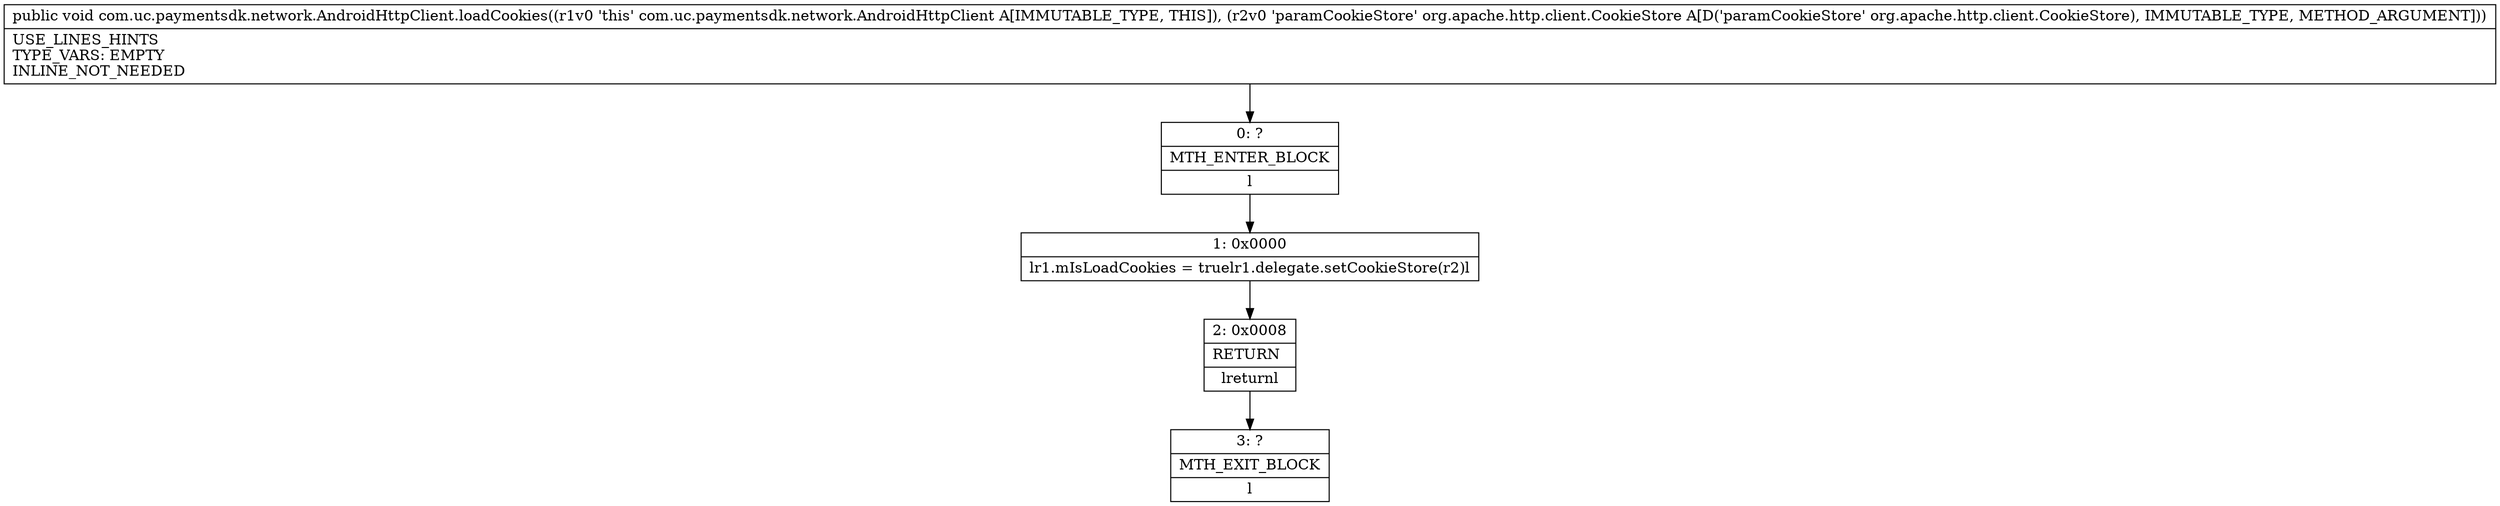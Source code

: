 digraph "CFG forcom.uc.paymentsdk.network.AndroidHttpClient.loadCookies(Lorg\/apache\/http\/client\/CookieStore;)V" {
Node_0 [shape=record,label="{0\:\ ?|MTH_ENTER_BLOCK\l|l}"];
Node_1 [shape=record,label="{1\:\ 0x0000|lr1.mIsLoadCookies = truelr1.delegate.setCookieStore(r2)l}"];
Node_2 [shape=record,label="{2\:\ 0x0008|RETURN\l|lreturnl}"];
Node_3 [shape=record,label="{3\:\ ?|MTH_EXIT_BLOCK\l|l}"];
MethodNode[shape=record,label="{public void com.uc.paymentsdk.network.AndroidHttpClient.loadCookies((r1v0 'this' com.uc.paymentsdk.network.AndroidHttpClient A[IMMUTABLE_TYPE, THIS]), (r2v0 'paramCookieStore' org.apache.http.client.CookieStore A[D('paramCookieStore' org.apache.http.client.CookieStore), IMMUTABLE_TYPE, METHOD_ARGUMENT]))  | USE_LINES_HINTS\lTYPE_VARS: EMPTY\lINLINE_NOT_NEEDED\l}"];
MethodNode -> Node_0;
Node_0 -> Node_1;
Node_1 -> Node_2;
Node_2 -> Node_3;
}

